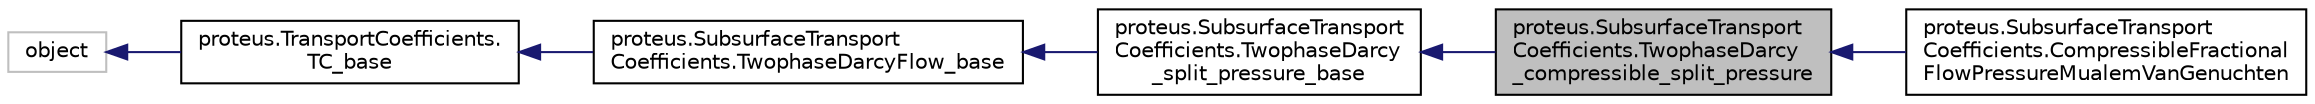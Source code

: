 digraph "proteus.SubsurfaceTransportCoefficients.TwophaseDarcy_compressible_split_pressure"
{
 // LATEX_PDF_SIZE
  edge [fontname="Helvetica",fontsize="10",labelfontname="Helvetica",labelfontsize="10"];
  node [fontname="Helvetica",fontsize="10",shape=record];
  rankdir="LR";
  Node1 [label="proteus.SubsurfaceTransport\lCoefficients.TwophaseDarcy\l_compressible_split_pressure",height=0.2,width=0.4,color="black", fillcolor="grey75", style="filled", fontcolor="black",tooltip=" "];
  Node2 -> Node1 [dir="back",color="midnightblue",fontsize="10",style="solid",fontname="Helvetica"];
  Node2 [label="proteus.SubsurfaceTransport\lCoefficients.TwophaseDarcy\l_split_pressure_base",height=0.2,width=0.4,color="black", fillcolor="white", style="filled",URL="$de/dea/classproteus_1_1SubsurfaceTransportCoefficients_1_1TwophaseDarcy__split__pressure__base.html",tooltip=" "];
  Node3 -> Node2 [dir="back",color="midnightblue",fontsize="10",style="solid",fontname="Helvetica"];
  Node3 [label="proteus.SubsurfaceTransport\lCoefficients.TwophaseDarcyFlow_base",height=0.2,width=0.4,color="black", fillcolor="white", style="filled",URL="$dd/d74/classproteus_1_1SubsurfaceTransportCoefficients_1_1TwophaseDarcyFlow__base.html",tooltip=" "];
  Node4 -> Node3 [dir="back",color="midnightblue",fontsize="10",style="solid",fontname="Helvetica"];
  Node4 [label="proteus.TransportCoefficients.\lTC_base",height=0.2,width=0.4,color="black", fillcolor="white", style="filled",URL="$d1/d7a/classproteus_1_1TransportCoefficients_1_1TC__base.html",tooltip="Base class for transport coefficients classes."];
  Node5 -> Node4 [dir="back",color="midnightblue",fontsize="10",style="solid",fontname="Helvetica"];
  Node5 [label="object",height=0.2,width=0.4,color="grey75", fillcolor="white", style="filled",tooltip=" "];
  Node1 -> Node6 [dir="back",color="midnightblue",fontsize="10",style="solid",fontname="Helvetica"];
  Node6 [label="proteus.SubsurfaceTransport\lCoefficients.CompressibleFractional\lFlowPressureMualemVanGenuchten",height=0.2,width=0.4,color="black", fillcolor="white", style="filled",URL="$d1/dc3/classproteus_1_1SubsurfaceTransportCoefficients_1_1CompressibleFractionalFlowPressureMualemVanGenuchten.html",tooltip=" "];
}
